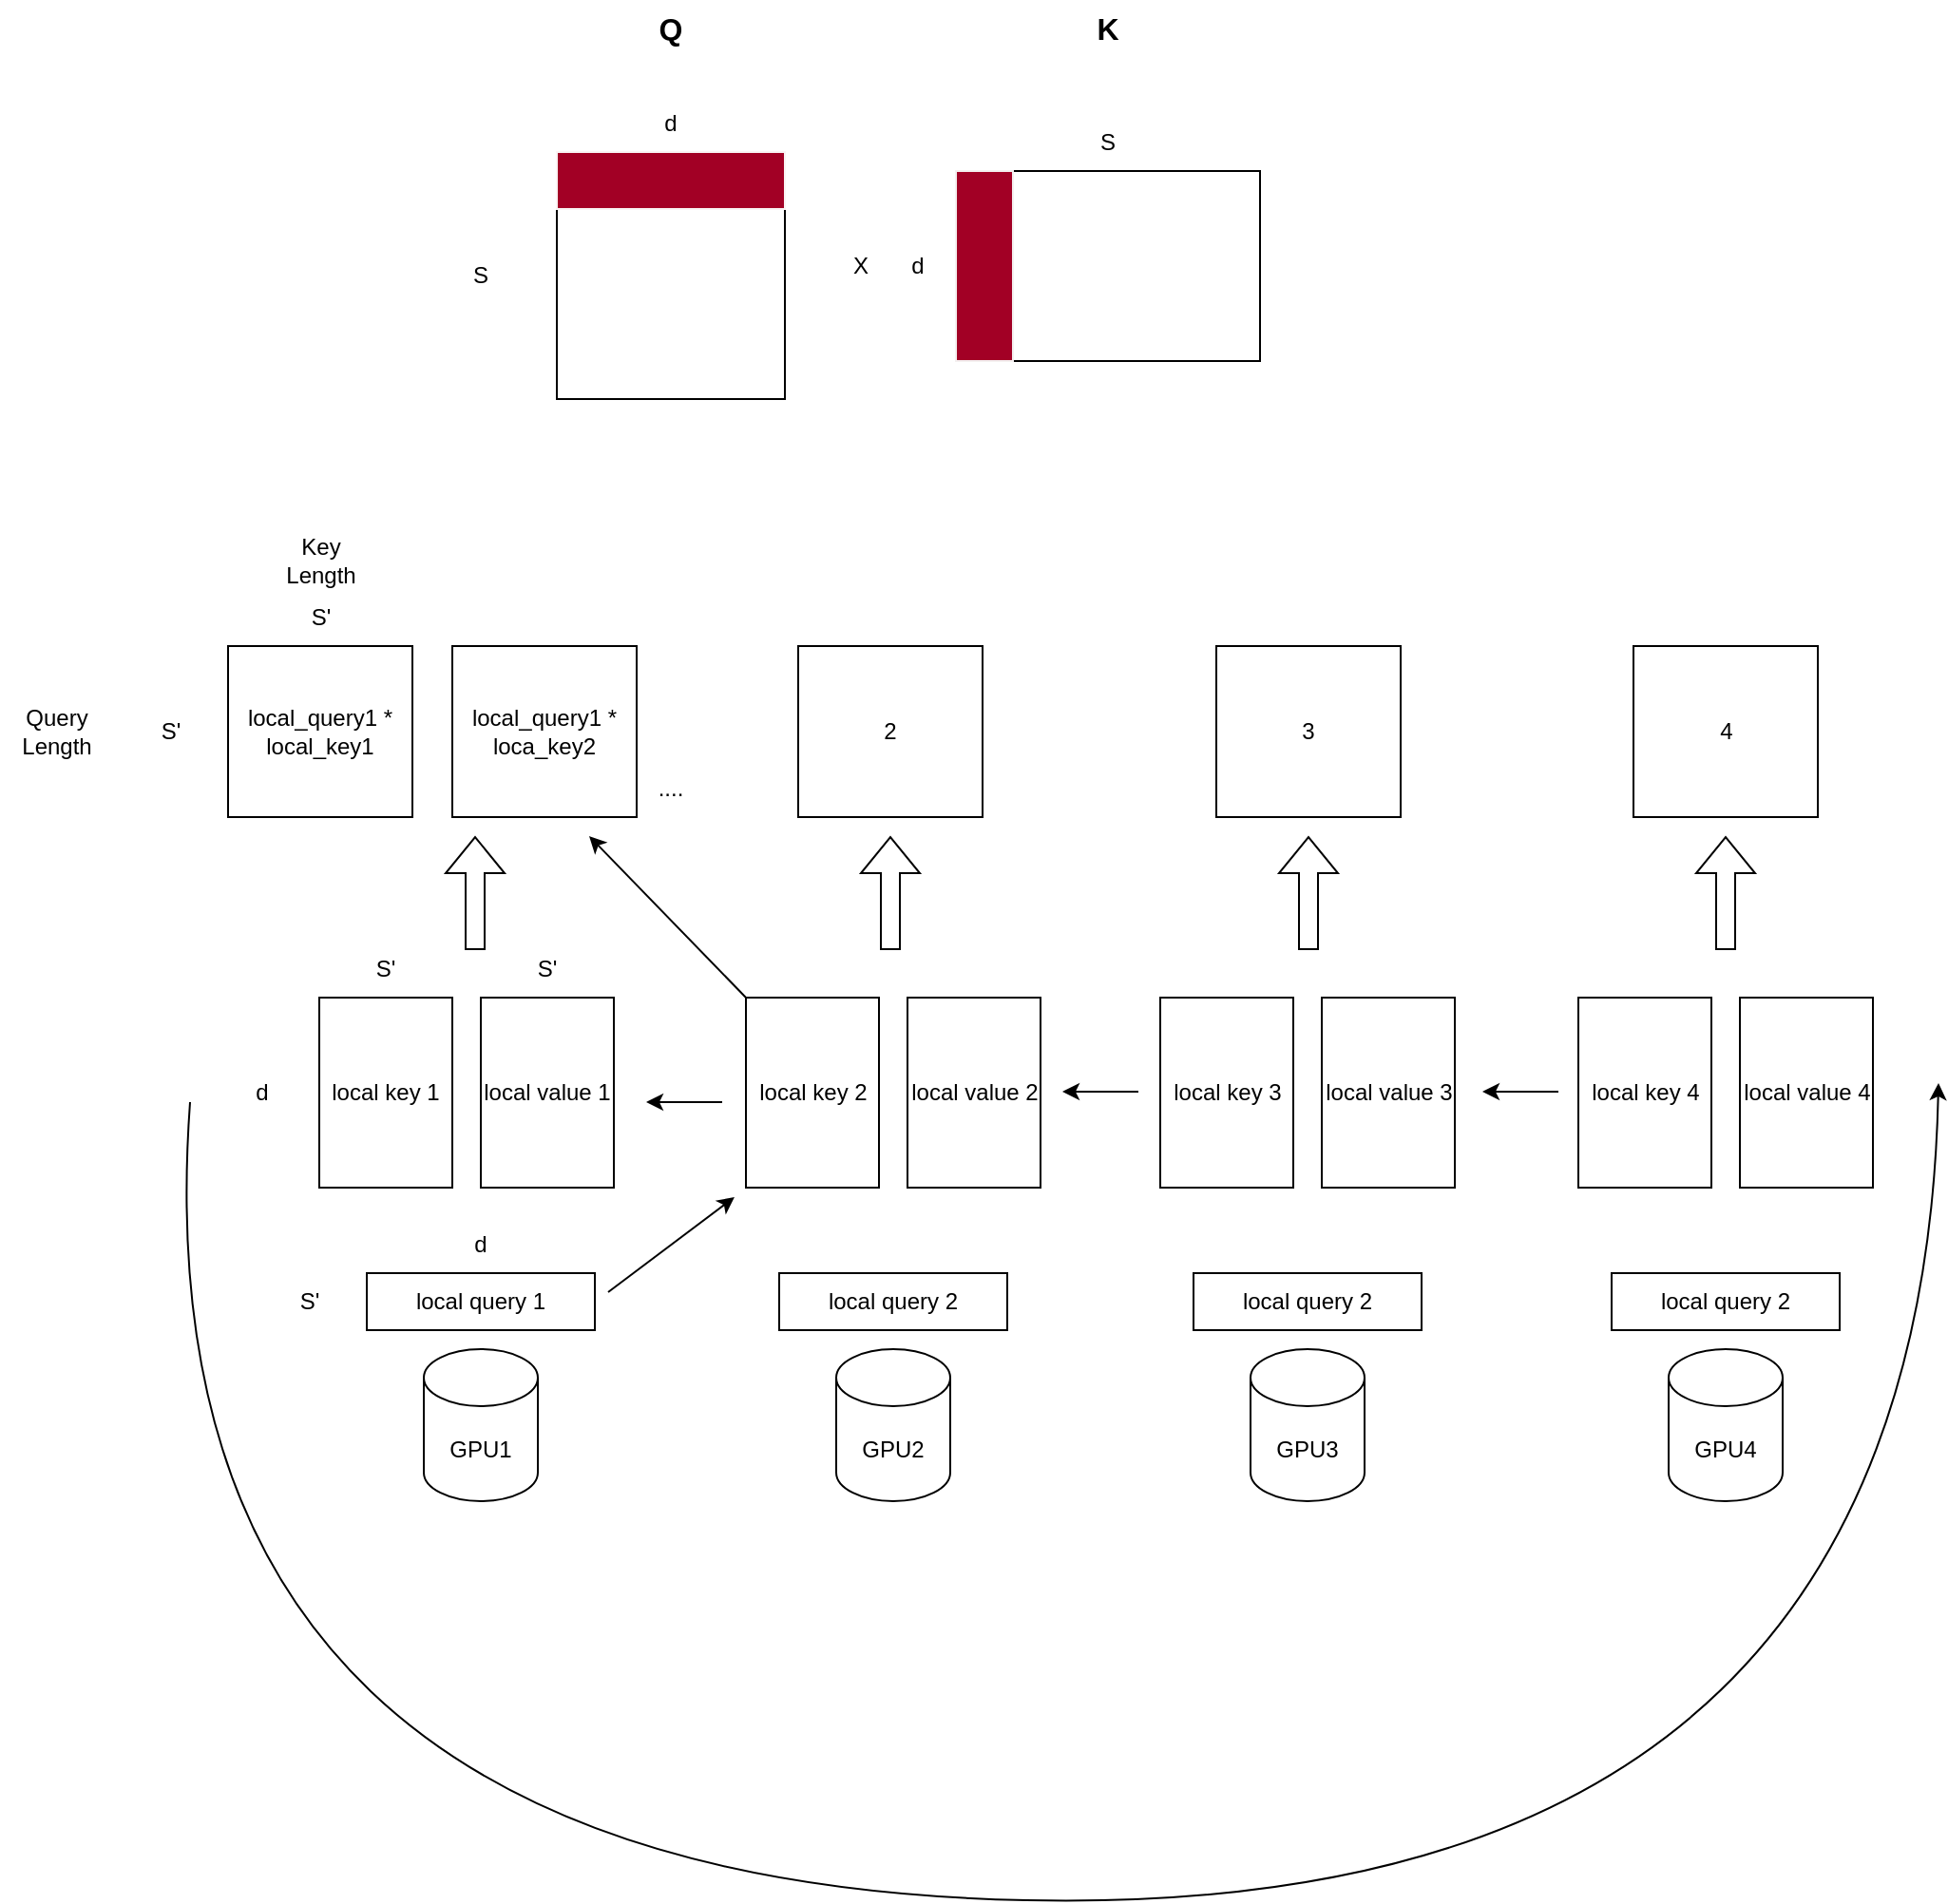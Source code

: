 <mxfile version="24.6.1" type="device">
  <diagram name="第 1 页" id="cjNQoWjn6d0xCkeaDjp_">
    <mxGraphModel dx="1828" dy="1913" grid="1" gridSize="10" guides="1" tooltips="1" connect="1" arrows="1" fold="1" page="1" pageScale="1" pageWidth="827" pageHeight="1169" math="0" shadow="0">
      <root>
        <mxCell id="0" />
        <mxCell id="1" parent="0" />
        <mxCell id="HK7hDQ1z4h6LyXi3jpB5-1" value="" style="rounded=0;whiteSpace=wrap;html=1;" vertex="1" parent="1">
          <mxGeometry x="143" y="40" width="120" height="130" as="geometry" />
        </mxCell>
        <mxCell id="HK7hDQ1z4h6LyXi3jpB5-2" value="S" style="text;html=1;align=center;verticalAlign=middle;whiteSpace=wrap;rounded=0;" vertex="1" parent="1">
          <mxGeometry x="73" y="90" width="60" height="30" as="geometry" />
        </mxCell>
        <mxCell id="HK7hDQ1z4h6LyXi3jpB5-3" value="d" style="text;html=1;align=center;verticalAlign=middle;whiteSpace=wrap;rounded=0;" vertex="1" parent="1">
          <mxGeometry x="173" y="10" width="60" height="30" as="geometry" />
        </mxCell>
        <mxCell id="HK7hDQ1z4h6LyXi3jpB5-4" value="" style="rounded=0;whiteSpace=wrap;html=1;" vertex="1" parent="1">
          <mxGeometry x="353" y="50" width="160" height="100" as="geometry" />
        </mxCell>
        <mxCell id="HK7hDQ1z4h6LyXi3jpB5-5" value="d" style="text;html=1;align=center;verticalAlign=middle;whiteSpace=wrap;rounded=0;" vertex="1" parent="1">
          <mxGeometry x="303" y="85" width="60" height="30" as="geometry" />
        </mxCell>
        <mxCell id="HK7hDQ1z4h6LyXi3jpB5-6" value="S" style="text;html=1;align=center;verticalAlign=middle;whiteSpace=wrap;rounded=0;" vertex="1" parent="1">
          <mxGeometry x="403" y="20" width="60" height="30" as="geometry" />
        </mxCell>
        <mxCell id="HK7hDQ1z4h6LyXi3jpB5-7" value="X" style="text;html=1;align=center;verticalAlign=middle;whiteSpace=wrap;rounded=0;" vertex="1" parent="1">
          <mxGeometry x="273" y="85" width="60" height="30" as="geometry" />
        </mxCell>
        <mxCell id="HK7hDQ1z4h6LyXi3jpB5-11" value="" style="rounded=0;whiteSpace=wrap;html=1;fillColor=#a20025;fontColor=#ffffff;strokeColor=#faf4f4;" vertex="1" parent="1">
          <mxGeometry x="143" y="40" width="120" height="30" as="geometry" />
        </mxCell>
        <mxCell id="HK7hDQ1z4h6LyXi3jpB5-12" value="" style="rounded=0;whiteSpace=wrap;html=1;fillColor=#a20025;fontColor=#ffffff;strokeColor=#f4f0f0;" vertex="1" parent="1">
          <mxGeometry x="353" y="50" width="30" height="100" as="geometry" />
        </mxCell>
        <mxCell id="HK7hDQ1z4h6LyXi3jpB5-13" value="Q" style="text;html=1;align=center;verticalAlign=middle;whiteSpace=wrap;rounded=0;fontStyle=1;fontSize=16;" vertex="1" parent="1">
          <mxGeometry x="173" y="-40" width="60" height="30" as="geometry" />
        </mxCell>
        <mxCell id="HK7hDQ1z4h6LyXi3jpB5-14" value="K" style="text;html=1;align=center;verticalAlign=middle;whiteSpace=wrap;rounded=0;fontStyle=1;fontSize=16;" vertex="1" parent="1">
          <mxGeometry x="403" y="-40" width="60" height="30" as="geometry" />
        </mxCell>
        <mxCell id="HK7hDQ1z4h6LyXi3jpB5-15" value="GPU1" style="shape=cylinder3;whiteSpace=wrap;html=1;boundedLbl=1;backgroundOutline=1;size=15;" vertex="1" parent="1">
          <mxGeometry x="73" y="670" width="60" height="80" as="geometry" />
        </mxCell>
        <mxCell id="HK7hDQ1z4h6LyXi3jpB5-16" value="GPU4" style="shape=cylinder3;whiteSpace=wrap;html=1;boundedLbl=1;backgroundOutline=1;size=15;" vertex="1" parent="1">
          <mxGeometry x="728" y="670" width="60" height="80" as="geometry" />
        </mxCell>
        <mxCell id="HK7hDQ1z4h6LyXi3jpB5-17" value="GPU2" style="shape=cylinder3;whiteSpace=wrap;html=1;boundedLbl=1;backgroundOutline=1;size=15;" vertex="1" parent="1">
          <mxGeometry x="290" y="670" width="60" height="80" as="geometry" />
        </mxCell>
        <mxCell id="HK7hDQ1z4h6LyXi3jpB5-18" value="GPU3" style="shape=cylinder3;whiteSpace=wrap;html=1;boundedLbl=1;backgroundOutline=1;size=15;" vertex="1" parent="1">
          <mxGeometry x="508" y="670" width="60" height="80" as="geometry" />
        </mxCell>
        <mxCell id="HK7hDQ1z4h6LyXi3jpB5-20" value="local query 1" style="rounded=0;whiteSpace=wrap;html=1;" vertex="1" parent="1">
          <mxGeometry x="43" y="630" width="120" height="30" as="geometry" />
        </mxCell>
        <mxCell id="HK7hDQ1z4h6LyXi3jpB5-21" value="S&#39;" style="text;html=1;align=center;verticalAlign=middle;whiteSpace=wrap;rounded=0;" vertex="1" parent="1">
          <mxGeometry x="-17" y="630" width="60" height="30" as="geometry" />
        </mxCell>
        <mxCell id="HK7hDQ1z4h6LyXi3jpB5-22" value="local query 2" style="rounded=0;whiteSpace=wrap;html=1;" vertex="1" parent="1">
          <mxGeometry x="260" y="630" width="120" height="30" as="geometry" />
        </mxCell>
        <mxCell id="HK7hDQ1z4h6LyXi3jpB5-23" value="local query 2" style="rounded=0;whiteSpace=wrap;html=1;" vertex="1" parent="1">
          <mxGeometry x="478" y="630" width="120" height="30" as="geometry" />
        </mxCell>
        <mxCell id="HK7hDQ1z4h6LyXi3jpB5-24" value="local query 2" style="rounded=0;whiteSpace=wrap;html=1;" vertex="1" parent="1">
          <mxGeometry x="698" y="630" width="120" height="30" as="geometry" />
        </mxCell>
        <mxCell id="HK7hDQ1z4h6LyXi3jpB5-26" value="local value 1" style="rounded=0;whiteSpace=wrap;html=1;" vertex="1" parent="1">
          <mxGeometry x="103" y="485" width="70" height="100" as="geometry" />
        </mxCell>
        <mxCell id="HK7hDQ1z4h6LyXi3jpB5-27" value="d" style="text;html=1;align=center;verticalAlign=middle;whiteSpace=wrap;rounded=0;" vertex="1" parent="1">
          <mxGeometry x="73" y="600" width="60" height="30" as="geometry" />
        </mxCell>
        <mxCell id="HK7hDQ1z4h6LyXi3jpB5-29" value="local key 1" style="rounded=0;whiteSpace=wrap;html=1;" vertex="1" parent="1">
          <mxGeometry x="18" y="485" width="70" height="100" as="geometry" />
        </mxCell>
        <mxCell id="HK7hDQ1z4h6LyXi3jpB5-30" value="local value 2" style="rounded=0;whiteSpace=wrap;html=1;" vertex="1" parent="1">
          <mxGeometry x="327.5" y="485" width="70" height="100" as="geometry" />
        </mxCell>
        <mxCell id="HK7hDQ1z4h6LyXi3jpB5-31" value="local key 2" style="rounded=0;whiteSpace=wrap;html=1;" vertex="1" parent="1">
          <mxGeometry x="242.5" y="485" width="70" height="100" as="geometry" />
        </mxCell>
        <mxCell id="HK7hDQ1z4h6LyXi3jpB5-32" value="local value 3" style="rounded=0;whiteSpace=wrap;html=1;" vertex="1" parent="1">
          <mxGeometry x="545.5" y="485" width="70" height="100" as="geometry" />
        </mxCell>
        <mxCell id="HK7hDQ1z4h6LyXi3jpB5-33" value="local key 3" style="rounded=0;whiteSpace=wrap;html=1;" vertex="1" parent="1">
          <mxGeometry x="460.5" y="485" width="70" height="100" as="geometry" />
        </mxCell>
        <mxCell id="HK7hDQ1z4h6LyXi3jpB5-34" value="local value 4" style="rounded=0;whiteSpace=wrap;html=1;" vertex="1" parent="1">
          <mxGeometry x="765.5" y="485" width="70" height="100" as="geometry" />
        </mxCell>
        <mxCell id="HK7hDQ1z4h6LyXi3jpB5-35" value="local key 4" style="rounded=0;whiteSpace=wrap;html=1;" vertex="1" parent="1">
          <mxGeometry x="680.5" y="485" width="70" height="100" as="geometry" />
        </mxCell>
        <mxCell id="HK7hDQ1z4h6LyXi3jpB5-39" value="d" style="text;html=1;align=center;verticalAlign=middle;whiteSpace=wrap;rounded=0;" vertex="1" parent="1">
          <mxGeometry x="-42" y="520" width="60" height="30" as="geometry" />
        </mxCell>
        <mxCell id="HK7hDQ1z4h6LyXi3jpB5-40" value="S&#39;" style="text;html=1;align=center;verticalAlign=middle;whiteSpace=wrap;rounded=0;" vertex="1" parent="1">
          <mxGeometry x="23" y="455" width="60" height="30" as="geometry" />
        </mxCell>
        <mxCell id="HK7hDQ1z4h6LyXi3jpB5-41" value="S&#39;" style="text;html=1;align=center;verticalAlign=middle;whiteSpace=wrap;rounded=0;" vertex="1" parent="1">
          <mxGeometry x="108" y="455" width="60" height="30" as="geometry" />
        </mxCell>
        <mxCell id="HK7hDQ1z4h6LyXi3jpB5-50" value="" style="endArrow=classic;html=1;rounded=0;" edge="1" parent="1">
          <mxGeometry width="50" height="50" relative="1" as="geometry">
            <mxPoint x="230" y="540" as="sourcePoint" />
            <mxPoint x="190" y="540" as="targetPoint" />
          </mxGeometry>
        </mxCell>
        <mxCell id="HK7hDQ1z4h6LyXi3jpB5-51" value="" style="endArrow=classic;html=1;rounded=0;" edge="1" parent="1">
          <mxGeometry width="50" height="50" relative="1" as="geometry">
            <mxPoint x="670" y="534.5" as="sourcePoint" />
            <mxPoint x="630" y="534.5" as="targetPoint" />
          </mxGeometry>
        </mxCell>
        <mxCell id="HK7hDQ1z4h6LyXi3jpB5-52" value="" style="endArrow=classic;html=1;rounded=0;" edge="1" parent="1">
          <mxGeometry width="50" height="50" relative="1" as="geometry">
            <mxPoint x="449" y="534.5" as="sourcePoint" />
            <mxPoint x="409" y="534.5" as="targetPoint" />
          </mxGeometry>
        </mxCell>
        <mxCell id="HK7hDQ1z4h6LyXi3jpB5-58" value="" style="shape=flexArrow;endArrow=classic;html=1;rounded=0;" edge="1" parent="1">
          <mxGeometry width="50" height="50" relative="1" as="geometry">
            <mxPoint x="758" y="460" as="sourcePoint" />
            <mxPoint x="758" y="400" as="targetPoint" />
          </mxGeometry>
        </mxCell>
        <mxCell id="HK7hDQ1z4h6LyXi3jpB5-59" value="4" style="rounded=0;whiteSpace=wrap;html=1;" vertex="1" parent="1">
          <mxGeometry x="709.5" y="300" width="97" height="90" as="geometry" />
        </mxCell>
        <mxCell id="HK7hDQ1z4h6LyXi3jpB5-60" value="" style="group" vertex="1" connectable="0" parent="1">
          <mxGeometry x="51.5" y="300" width="97" height="160" as="geometry" />
        </mxCell>
        <mxCell id="HK7hDQ1z4h6LyXi3jpB5-43" value="" style="shape=flexArrow;endArrow=classic;html=1;rounded=0;" edge="1" parent="HK7hDQ1z4h6LyXi3jpB5-60">
          <mxGeometry width="50" height="50" relative="1" as="geometry">
            <mxPoint x="48.5" y="160" as="sourcePoint" />
            <mxPoint x="48.5" y="100" as="targetPoint" />
          </mxGeometry>
        </mxCell>
        <mxCell id="HK7hDQ1z4h6LyXi3jpB5-61" value="" style="group" vertex="1" connectable="0" parent="1">
          <mxGeometry x="270" y="300" width="97" height="160" as="geometry" />
        </mxCell>
        <mxCell id="HK7hDQ1z4h6LyXi3jpB5-62" value="" style="shape=flexArrow;endArrow=classic;html=1;rounded=0;" edge="1" parent="HK7hDQ1z4h6LyXi3jpB5-61">
          <mxGeometry width="50" height="50" relative="1" as="geometry">
            <mxPoint x="48.5" y="160" as="sourcePoint" />
            <mxPoint x="48.5" y="100" as="targetPoint" />
          </mxGeometry>
        </mxCell>
        <mxCell id="HK7hDQ1z4h6LyXi3jpB5-63" value="2" style="rounded=0;whiteSpace=wrap;html=1;" vertex="1" parent="HK7hDQ1z4h6LyXi3jpB5-61">
          <mxGeometry width="97" height="90" as="geometry" />
        </mxCell>
        <mxCell id="HK7hDQ1z4h6LyXi3jpB5-64" value="" style="group" vertex="1" connectable="0" parent="1">
          <mxGeometry x="490" y="300" width="97" height="160" as="geometry" />
        </mxCell>
        <mxCell id="HK7hDQ1z4h6LyXi3jpB5-65" value="" style="shape=flexArrow;endArrow=classic;html=1;rounded=0;" edge="1" parent="HK7hDQ1z4h6LyXi3jpB5-64">
          <mxGeometry width="50" height="50" relative="1" as="geometry">
            <mxPoint x="48.5" y="160" as="sourcePoint" />
            <mxPoint x="48.5" y="100" as="targetPoint" />
          </mxGeometry>
        </mxCell>
        <mxCell id="HK7hDQ1z4h6LyXi3jpB5-66" value="3" style="rounded=0;whiteSpace=wrap;html=1;" vertex="1" parent="HK7hDQ1z4h6LyXi3jpB5-64">
          <mxGeometry width="97" height="90" as="geometry" />
        </mxCell>
        <mxCell id="HK7hDQ1z4h6LyXi3jpB5-67" value="" style="curved=1;endArrow=classic;html=1;rounded=0;" edge="1" parent="1">
          <mxGeometry width="50" height="50" relative="1" as="geometry">
            <mxPoint x="-50" y="540" as="sourcePoint" />
            <mxPoint x="870" y="530" as="targetPoint" />
            <Array as="points">
              <mxPoint x="-80" y="950" />
              <mxPoint x="860" y="970" />
            </Array>
          </mxGeometry>
        </mxCell>
        <mxCell id="HK7hDQ1z4h6LyXi3jpB5-68" value="" style="endArrow=classic;html=1;rounded=0;entryX=-0.086;entryY=1.05;entryDx=0;entryDy=0;entryPerimeter=0;" edge="1" parent="1" target="HK7hDQ1z4h6LyXi3jpB5-31">
          <mxGeometry width="50" height="50" relative="1" as="geometry">
            <mxPoint x="170" y="640" as="sourcePoint" />
            <mxPoint x="430" y="330" as="targetPoint" />
          </mxGeometry>
        </mxCell>
        <mxCell id="HK7hDQ1z4h6LyXi3jpB5-46" value="S&#39;" style="text;html=1;align=center;verticalAlign=middle;whiteSpace=wrap;rounded=0;" vertex="1" parent="1">
          <mxGeometry x="-90" y="330" width="60" height="30" as="geometry" />
        </mxCell>
        <mxCell id="HK7hDQ1z4h6LyXi3jpB5-47" value="S&#39;" style="text;html=1;align=center;verticalAlign=middle;whiteSpace=wrap;rounded=0;" vertex="1" parent="1">
          <mxGeometry x="-11.5" y="270" width="60" height="30" as="geometry" />
        </mxCell>
        <mxCell id="HK7hDQ1z4h6LyXi3jpB5-48" value="Query Length" style="text;html=1;align=center;verticalAlign=middle;whiteSpace=wrap;rounded=0;" vertex="1" parent="1">
          <mxGeometry x="-150" y="330" width="60" height="30" as="geometry" />
        </mxCell>
        <mxCell id="HK7hDQ1z4h6LyXi3jpB5-49" value="Key Length" style="text;html=1;align=center;verticalAlign=middle;whiteSpace=wrap;rounded=0;" vertex="1" parent="1">
          <mxGeometry x="-11.5" y="240" width="60" height="30" as="geometry" />
        </mxCell>
        <mxCell id="HK7hDQ1z4h6LyXi3jpB5-45" value="local_query1 * local_key1" style="rounded=0;whiteSpace=wrap;html=1;" vertex="1" parent="1">
          <mxGeometry x="-30" y="300" width="97" height="90" as="geometry" />
        </mxCell>
        <mxCell id="HK7hDQ1z4h6LyXi3jpB5-69" value="" style="endArrow=classic;html=1;rounded=0;exitX=0;exitY=0;exitDx=0;exitDy=0;" edge="1" parent="1" source="HK7hDQ1z4h6LyXi3jpB5-31">
          <mxGeometry width="50" height="50" relative="1" as="geometry">
            <mxPoint x="290" y="410" as="sourcePoint" />
            <mxPoint x="160" y="400" as="targetPoint" />
          </mxGeometry>
        </mxCell>
        <mxCell id="HK7hDQ1z4h6LyXi3jpB5-70" value="local_query1 * loca_key2" style="rounded=0;whiteSpace=wrap;html=1;" vertex="1" parent="1">
          <mxGeometry x="88" y="300" width="97" height="90" as="geometry" />
        </mxCell>
        <mxCell id="HK7hDQ1z4h6LyXi3jpB5-71" value="...." style="text;html=1;align=center;verticalAlign=middle;whiteSpace=wrap;rounded=0;" vertex="1" parent="1">
          <mxGeometry x="173" y="360" width="60" height="30" as="geometry" />
        </mxCell>
      </root>
    </mxGraphModel>
  </diagram>
</mxfile>
